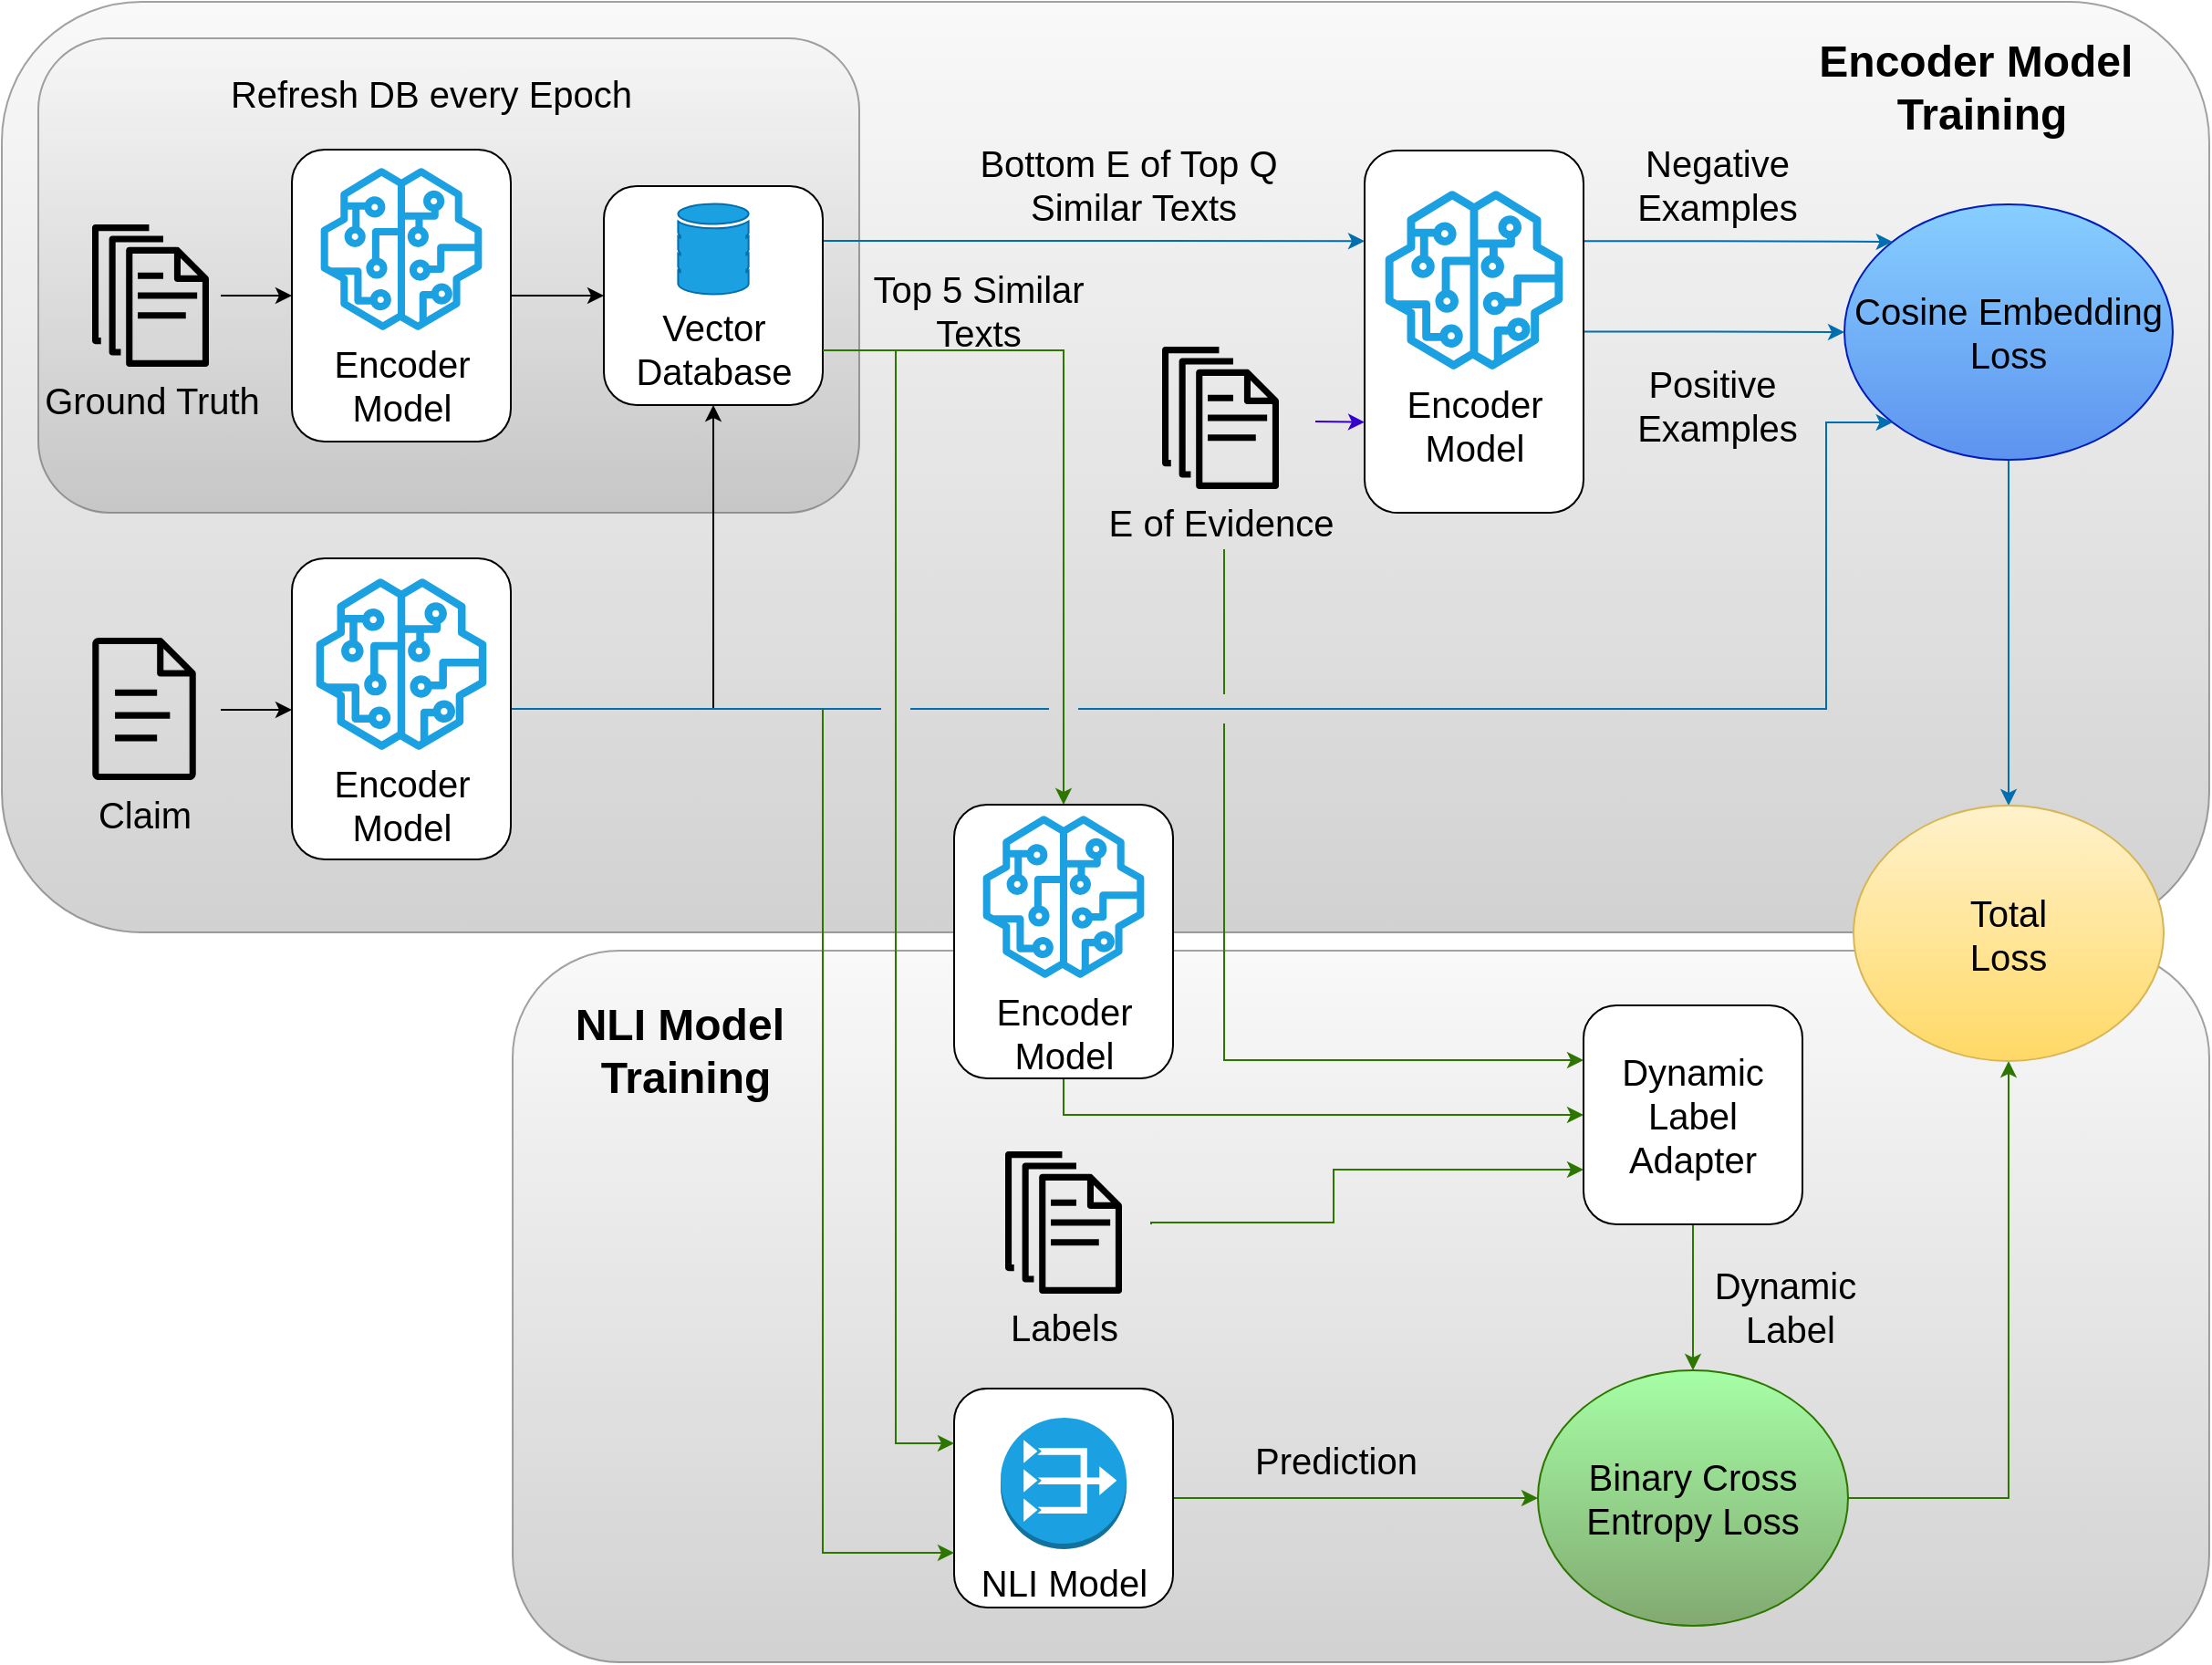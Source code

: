 <mxfile version="24.6.4" type="device">
  <diagram name="Page-1" id="B6N4WW4GB583knlXCKYC">
    <mxGraphModel dx="2009" dy="1230" grid="1" gridSize="10" guides="1" tooltips="1" connect="1" arrows="1" fold="1" page="0" pageScale="1" pageWidth="850" pageHeight="1100" math="0" shadow="0">
      <root>
        <mxCell id="0" />
        <mxCell id="1" parent="0" />
        <mxCell id="lgSUdNdctRrW7hIqT778-41" value="" style="rounded=1;whiteSpace=wrap;html=1;fillColor=#f5f5f5;gradientColor=#b3b3b3;strokeColor=#666666;opacity=60;glass=0;shadow=0;" parent="1" vertex="1">
          <mxGeometry x="-170" y="-200" width="1210" height="510" as="geometry" />
        </mxCell>
        <mxCell id="lgSUdNdctRrW7hIqT778-37" value="" style="rounded=1;whiteSpace=wrap;html=1;fillColor=#f5f5f5;strokeColor=#666666;opacity=60;glass=0;shadow=0;gradientColor=#b3b3b3;gradientDirection=south;" parent="1" vertex="1">
          <mxGeometry x="-150" y="-180" width="450" height="260" as="geometry" />
        </mxCell>
        <mxCell id="lgSUdNdctRrW7hIqT778-46" style="edgeStyle=orthogonalEdgeStyle;rounded=0;orthogonalLoop=1;jettySize=auto;html=1;exitX=1;exitY=0.5;exitDx=0;exitDy=0;entryX=0;entryY=0.5;entryDx=0;entryDy=0;" parent="1" source="D3nEKmiDr9f_Xt4funY0-20" target="lgSUdNdctRrW7hIqT778-3" edge="1">
          <mxGeometry relative="1" as="geometry" />
        </mxCell>
        <mxCell id="lgSUdNdctRrW7hIqT778-48" style="edgeStyle=orthogonalEdgeStyle;rounded=0;orthogonalLoop=1;jettySize=auto;html=1;exitX=1;exitY=0.5;exitDx=0;exitDy=0;entryX=0.5;entryY=1;entryDx=0;entryDy=0;" parent="1" source="D3nEKmiDr9f_Xt4funY0-22" target="lgSUdNdctRrW7hIqT778-3" edge="1">
          <mxGeometry relative="1" as="geometry">
            <mxPoint x="120" y="217.5" as="sourcePoint" />
            <Array as="points">
              <mxPoint x="220" y="188" />
            </Array>
          </mxGeometry>
        </mxCell>
        <mxCell id="lgSUdNdctRrW7hIqT778-40" style="edgeStyle=orthogonalEdgeStyle;rounded=0;orthogonalLoop=1;jettySize=auto;html=1;exitX=1;exitY=0.25;exitDx=0;exitDy=0;entryX=0;entryY=0.25;entryDx=0;entryDy=0;fillColor=#1ba1e2;strokeColor=#006EAF;" parent="1" source="lgSUdNdctRrW7hIqT778-3" target="lgSUdNdctRrW7hIqT778-54" edge="1">
          <mxGeometry relative="1" as="geometry">
            <mxPoint x="440" y="30" as="targetPoint" />
          </mxGeometry>
        </mxCell>
        <mxCell id="D3nEKmiDr9f_Xt4funY0-35" style="edgeStyle=orthogonalEdgeStyle;rounded=0;orthogonalLoop=1;jettySize=auto;html=1;exitX=1;exitY=0.75;exitDx=0;exitDy=0;entryX=0.5;entryY=0;entryDx=0;entryDy=0;fillColor=#60a917;strokeColor=#2D7600;" parent="1" source="lgSUdNdctRrW7hIqT778-3" target="D3nEKmiDr9f_Xt4funY0-33" edge="1">
          <mxGeometry relative="1" as="geometry" />
        </mxCell>
        <mxCell id="lgSUdNdctRrW7hIqT778-3" value="" style="rounded=1;whiteSpace=wrap;html=1;" parent="1" vertex="1">
          <mxGeometry x="160" y="-99" width="120" height="120" as="geometry" />
        </mxCell>
        <mxCell id="D3nEKmiDr9f_Xt4funY0-29" style="edgeStyle=orthogonalEdgeStyle;rounded=0;orthogonalLoop=1;jettySize=auto;html=1;entryX=0;entryY=0.5;entryDx=0;entryDy=0;" parent="1" target="D3nEKmiDr9f_Xt4funY0-22" edge="1">
          <mxGeometry relative="1" as="geometry">
            <mxPoint x="-50" y="188" as="sourcePoint" />
          </mxGeometry>
        </mxCell>
        <mxCell id="lgSUdNdctRrW7hIqT778-16" value="&lt;font style=&quot;font-size: 20px;&quot; color=&quot;#000000&quot;&gt;Claim&lt;/font&gt;" style="sketch=0;outlineConnect=0;fillColor=#000000;strokeColor=#C73500;dashed=0;verticalLabelPosition=bottom;verticalAlign=top;align=center;html=1;fontSize=12;fontStyle=0;aspect=fixed;pointerEvents=1;shape=mxgraph.aws4.document;fontColor=#000000;" parent="1" vertex="1">
          <mxGeometry x="-120.5" y="148.5" width="57" height="78" as="geometry" />
        </mxCell>
        <mxCell id="OyMZTWVmQyy47g8Lx25G-2" style="edgeStyle=orthogonalEdgeStyle;rounded=0;orthogonalLoop=1;jettySize=auto;html=1;entryX=0;entryY=0.5;entryDx=0;entryDy=0;" edge="1" parent="1" target="D3nEKmiDr9f_Xt4funY0-20">
          <mxGeometry relative="1" as="geometry">
            <mxPoint x="-50" y="-39" as="sourcePoint" />
          </mxGeometry>
        </mxCell>
        <mxCell id="lgSUdNdctRrW7hIqT778-17" value="&lt;font style=&quot;font-size: 20px;&quot;&gt;&lt;font style=&quot;font-size: 20px;&quot; color=&quot;#000000&quot;&gt;Ground Truth&lt;/font&gt;&lt;br&gt;&lt;/font&gt;" style="sketch=0;outlineConnect=0;dashed=0;verticalLabelPosition=bottom;verticalAlign=top;align=center;html=1;fontSize=12;fontStyle=0;aspect=fixed;pointerEvents=1;shape=mxgraph.aws4.documents;fillColor=#000000;strokeColor=#005700;fontColor=#ffffff;" parent="1" vertex="1">
          <mxGeometry x="-120.5" y="-78" width="64" height="78" as="geometry" />
        </mxCell>
        <mxCell id="lgSUdNdctRrW7hIqT778-25" value="&lt;div style=&quot;font-size: 20px;&quot;&gt;&lt;font style=&quot;font-size: 20px;&quot; color=&quot;#000000&quot;&gt;Vector&lt;/font&gt;&lt;/div&gt;&lt;div style=&quot;font-size: 20px;&quot;&gt;&lt;font style=&quot;font-size: 20px;&quot; color=&quot;#000000&quot;&gt;Database&lt;/font&gt;&lt;/div&gt;" style="sketch=0;html=1;aspect=fixed;strokeColor=#006EAF;shadow=0;fillColor=#1ba1e2;verticalAlign=top;labelPosition=center;verticalLabelPosition=bottom;shape=mxgraph.gcp2.database_2;fontColor=#ffffff;" parent="1" vertex="1">
          <mxGeometry x="200.7" y="-89.25" width="38.61" height="49.5" as="geometry" />
        </mxCell>
        <mxCell id="lgSUdNdctRrW7hIqT778-28" value="&lt;div style=&quot;font-size: 20px;&quot;&gt;&lt;font style=&quot;font-size: 20px;&quot;&gt;Top 5 Similar&lt;/font&gt;&lt;/div&gt;&lt;div style=&quot;font-size: 20px;&quot;&gt;&lt;font style=&quot;font-size: 20px;&quot;&gt;Texts&lt;br&gt;&lt;/font&gt;&lt;/div&gt;" style="text;html=1;align=center;verticalAlign=middle;resizable=0;points=[];autosize=1;strokeColor=none;fillColor=none;" parent="1" vertex="1">
          <mxGeometry x="295" y="-61" width="140" height="60" as="geometry" />
        </mxCell>
        <mxCell id="lgSUdNdctRrW7hIqT778-42" value="&lt;font style=&quot;font-size: 20px;&quot;&gt;Refresh DB every Epoch&lt;br&gt;&lt;/font&gt;" style="text;html=1;align=center;verticalAlign=middle;resizable=0;points=[];autosize=1;strokeColor=none;fillColor=none;" parent="1" vertex="1">
          <mxGeometry x="-55" y="-170" width="240" height="40" as="geometry" />
        </mxCell>
        <mxCell id="lgSUdNdctRrW7hIqT778-43" value="&lt;div style=&quot;font-size: 24px;&quot;&gt;&lt;font style=&quot;font-size: 24px;&quot;&gt;&lt;b&gt;&lt;font style=&quot;font-size: 24px;&quot;&gt;Encoder Model&amp;nbsp;&lt;/font&gt;&lt;/b&gt;&lt;/font&gt;&lt;/div&gt;&lt;div style=&quot;font-size: 24px;&quot;&gt;&lt;font style=&quot;font-size: 24px;&quot;&gt;&lt;b&gt;&lt;font style=&quot;font-size: 24px;&quot;&gt;Training&lt;/font&gt;&lt;/b&gt;&lt;/font&gt;&lt;/div&gt;" style="text;html=1;align=center;verticalAlign=middle;resizable=0;points=[];autosize=1;strokeColor=none;fillColor=none;" parent="1" vertex="1">
          <mxGeometry x="815" y="-188.5" width="200" height="70" as="geometry" />
        </mxCell>
        <mxCell id="lgSUdNdctRrW7hIqT778-50" value="&lt;div style=&quot;font-size: 20px;&quot;&gt;&lt;font style=&quot;font-size: 20px;&quot;&gt;Bottom E of Top Q&amp;nbsp;&lt;/font&gt;&lt;/div&gt;&lt;div style=&quot;font-size: 20px;&quot;&gt;&lt;font style=&quot;font-size: 20px;&quot;&gt;Similar&lt;font style=&quot;font-size: 20px;&quot;&gt; Texts&lt;/font&gt;&lt;font style=&quot;font-size: 20px;&quot;&gt;&lt;br&gt;&lt;/font&gt;&lt;/font&gt;&lt;/div&gt;" style="text;html=1;align=center;verticalAlign=middle;resizable=0;points=[];autosize=1;strokeColor=none;fillColor=none;" parent="1" vertex="1">
          <mxGeometry x="355" y="-130" width="190" height="60" as="geometry" />
        </mxCell>
        <mxCell id="D3nEKmiDr9f_Xt4funY0-25" style="edgeStyle=orthogonalEdgeStyle;rounded=0;orthogonalLoop=1;jettySize=auto;html=1;entryX=0;entryY=0.75;entryDx=0;entryDy=0;fillColor=#6a00ff;strokeColor=#3700CC;" parent="1" target="lgSUdNdctRrW7hIqT778-54" edge="1">
          <mxGeometry relative="1" as="geometry">
            <mxPoint x="550" y="30" as="sourcePoint" />
            <Array as="points">
              <mxPoint x="550" y="30" />
              <mxPoint x="550" y="30" />
            </Array>
          </mxGeometry>
        </mxCell>
        <mxCell id="lgSUdNdctRrW7hIqT778-51" value="&lt;font style=&quot;font-size: 20px;&quot; color=&quot;#000000&quot;&gt;E of Evidence&lt;/font&gt;" style="sketch=0;outlineConnect=0;dashed=0;verticalLabelPosition=bottom;verticalAlign=top;align=center;html=1;fontSize=12;fontStyle=0;aspect=fixed;pointerEvents=1;shape=mxgraph.aws4.documents;fillColor=#000000;strokeColor=#005700;fontColor=#ffffff;" parent="1" vertex="1">
          <mxGeometry x="466" y="-11" width="64" height="78" as="geometry" />
        </mxCell>
        <mxCell id="D3nEKmiDr9f_Xt4funY0-39" style="edgeStyle=orthogonalEdgeStyle;rounded=0;orthogonalLoop=1;jettySize=auto;html=1;entryX=0.5;entryY=0;entryDx=0;entryDy=0;fillColor=#1ba1e2;strokeColor=#006EAF;" parent="1" source="lgSUdNdctRrW7hIqT778-53" target="D3nEKmiDr9f_Xt4funY0-30" edge="1">
          <mxGeometry relative="1" as="geometry" />
        </mxCell>
        <mxCell id="lgSUdNdctRrW7hIqT778-53" value="&lt;div style=&quot;font-size: 20px;&quot;&gt;&lt;font style=&quot;font-size: 20px;&quot; color=&quot;#000000&quot;&gt;Cosine Embedding&lt;/font&gt;&lt;/div&gt;&lt;div style=&quot;font-size: 20px;&quot;&gt;&lt;font style=&quot;font-size: 20px;&quot; color=&quot;#000000&quot;&gt;Loss&lt;/font&gt;&lt;font style=&quot;font-size: 20px;&quot; color=&quot;#000000&quot;&gt;&lt;br&gt;&lt;/font&gt;&lt;/div&gt;" style="ellipse;whiteSpace=wrap;html=1;fillColor=#5D93EF;strokeColor=#001DBC;fontColor=#ffffff;gradientDirection=north;gradientColor=#87CFFF;" parent="1" vertex="1">
          <mxGeometry x="840" y="-89" width="180" height="140" as="geometry" />
        </mxCell>
        <mxCell id="lgSUdNdctRrW7hIqT778-64" style="edgeStyle=orthogonalEdgeStyle;rounded=0;orthogonalLoop=1;jettySize=auto;html=1;exitX=1;exitY=0.25;exitDx=0;exitDy=0;entryX=0;entryY=0;entryDx=0;entryDy=0;fillColor=#1ba1e2;strokeColor=#006EAF;" parent="1" source="lgSUdNdctRrW7hIqT778-54" target="lgSUdNdctRrW7hIqT778-53" edge="1">
          <mxGeometry relative="1" as="geometry" />
        </mxCell>
        <mxCell id="lgSUdNdctRrW7hIqT778-65" style="edgeStyle=orthogonalEdgeStyle;rounded=0;orthogonalLoop=1;jettySize=auto;html=1;exitX=1;exitY=0.5;exitDx=0;exitDy=0;entryX=0;entryY=0.5;entryDx=0;entryDy=0;fillColor=#1ba1e2;strokeColor=#006EAF;" parent="1" source="lgSUdNdctRrW7hIqT778-54" target="lgSUdNdctRrW7hIqT778-53" edge="1">
          <mxGeometry relative="1" as="geometry" />
        </mxCell>
        <mxCell id="lgSUdNdctRrW7hIqT778-54" value="" style="rounded=1;whiteSpace=wrap;html=1;" parent="1" vertex="1">
          <mxGeometry x="577" y="-118.5" width="120" height="198.5" as="geometry" />
        </mxCell>
        <mxCell id="lgSUdNdctRrW7hIqT778-55" value="&lt;div style=&quot;font-size: 20px;&quot;&gt;&lt;font style=&quot;font-size: 20px;&quot; color=&quot;#000000&quot;&gt;Encoder&lt;/font&gt;&lt;/div&gt;&lt;div style=&quot;font-size: 20px;&quot;&gt;&lt;font style=&quot;font-size: 20px;&quot; color=&quot;#000000&quot;&gt;Model&lt;/font&gt;&lt;/div&gt;" style="sketch=0;outlineConnect=0;fontColor=#ffffff;fillColor=#1ba1e2;strokeColor=#006EAF;dashed=0;verticalLabelPosition=bottom;verticalAlign=top;align=center;html=1;fontSize=12;fontStyle=0;aspect=fixed;pointerEvents=1;shape=mxgraph.aws4.sagemaker_model;" parent="1" vertex="1">
          <mxGeometry x="588" y="-96.5" width="98" height="98" as="geometry" />
        </mxCell>
        <mxCell id="lgSUdNdctRrW7hIqT778-66" value="&lt;div style=&quot;font-size: 20px;&quot;&gt;&lt;font style=&quot;font-size: 20px;&quot;&gt;Positive&amp;nbsp;&lt;/font&gt;&lt;/div&gt;&lt;div style=&quot;font-size: 20px;&quot;&gt;&lt;font style=&quot;font-size: 20px;&quot;&gt;Examples&lt;/font&gt;&lt;/div&gt;" style="text;html=1;align=center;verticalAlign=middle;resizable=0;points=[];autosize=1;strokeColor=none;fillColor=none;" parent="1" vertex="1">
          <mxGeometry x="715" y="-9" width="110" height="60" as="geometry" />
        </mxCell>
        <mxCell id="lgSUdNdctRrW7hIqT778-67" value="&lt;div style=&quot;font-size: 20px;&quot;&gt;&lt;font style=&quot;font-size: 20px;&quot;&gt;Negative&lt;/font&gt;&lt;/div&gt;&lt;div style=&quot;font-size: 20px;&quot;&gt;&lt;font style=&quot;font-size: 20px;&quot;&gt;Examples&lt;/font&gt;&lt;/div&gt;" style="text;html=1;align=center;verticalAlign=middle;resizable=0;points=[];autosize=1;strokeColor=none;fillColor=none;" parent="1" vertex="1">
          <mxGeometry x="715" y="-130" width="110" height="60" as="geometry" />
        </mxCell>
        <mxCell id="D3nEKmiDr9f_Xt4funY0-6" value="" style="rounded=1;whiteSpace=wrap;html=1;fillColor=#f5f5f5;gradientColor=#b3b3b3;strokeColor=#666666;opacity=60;glass=0;shadow=0;" parent="1" vertex="1">
          <mxGeometry x="110" y="320" width="930" height="390" as="geometry" />
        </mxCell>
        <mxCell id="D3nEKmiDr9f_Xt4funY0-7" style="edgeStyle=orthogonalEdgeStyle;rounded=0;orthogonalLoop=1;jettySize=auto;html=1;entryX=0;entryY=0.5;entryDx=0;entryDy=0;fillColor=#60a917;strokeColor=#2D7600;" parent="1" source="D3nEKmiDr9f_Xt4funY0-9" target="D3nEKmiDr9f_Xt4funY0-15" edge="1">
          <mxGeometry relative="1" as="geometry">
            <mxPoint x="630" y="800" as="targetPoint" />
          </mxGeometry>
        </mxCell>
        <mxCell id="D3nEKmiDr9f_Xt4funY0-8" value="&lt;font style=&quot;font-size: 20px;&quot;&gt;Prediction&lt;/font&gt;" style="edgeLabel;html=1;align=center;verticalAlign=middle;resizable=0;points=[];labelBackgroundColor=none;" parent="D3nEKmiDr9f_Xt4funY0-7" vertex="1" connectable="0">
          <mxGeometry x="0.731" y="-1" relative="1" as="geometry">
            <mxPoint x="-84" y="-22" as="offset" />
          </mxGeometry>
        </mxCell>
        <mxCell id="D3nEKmiDr9f_Xt4funY0-9" value="" style="rounded=1;whiteSpace=wrap;html=1;" parent="1" vertex="1">
          <mxGeometry x="352" y="560" width="120" height="120" as="geometry" />
        </mxCell>
        <mxCell id="D3nEKmiDr9f_Xt4funY0-10" value="&lt;font style=&quot;font-size: 20px;&quot; color=&quot;#000000&quot;&gt;NLI Model&lt;br&gt;&lt;/font&gt;" style="outlineConnect=0;dashed=0;verticalLabelPosition=bottom;verticalAlign=top;align=center;html=1;shape=mxgraph.aws3.vpc_nat_gateway;fillColor=#1ba1e2;strokeColor=#006EAF;fontColor=#ffffff;" parent="1" vertex="1">
          <mxGeometry x="377.5" y="576" width="69" height="72" as="geometry" />
        </mxCell>
        <mxCell id="D3nEKmiDr9f_Xt4funY0-11" style="edgeStyle=orthogonalEdgeStyle;rounded=0;orthogonalLoop=1;jettySize=auto;html=1;entryX=0;entryY=0.75;entryDx=0;entryDy=0;fillColor=#60a917;strokeColor=#2D7600;" parent="1" target="D3nEKmiDr9f_Xt4funY0-14" edge="1">
          <mxGeometry relative="1" as="geometry">
            <mxPoint x="460" y="470" as="sourcePoint" />
            <Array as="points">
              <mxPoint x="560" y="469" />
              <mxPoint x="560" y="440" />
            </Array>
          </mxGeometry>
        </mxCell>
        <mxCell id="D3nEKmiDr9f_Xt4funY0-12" value="&lt;font style=&quot;font-size: 20px;&quot; color=&quot;#000000&quot;&gt;Labels&lt;/font&gt;" style="sketch=0;outlineConnect=0;dashed=0;verticalLabelPosition=bottom;verticalAlign=top;align=center;html=1;fontSize=12;fontStyle=0;aspect=fixed;pointerEvents=1;shape=mxgraph.aws4.documents;fillColor=#000000;strokeColor=#005700;fontColor=#ffffff;" parent="1" vertex="1">
          <mxGeometry x="380" y="430" width="64" height="78" as="geometry" />
        </mxCell>
        <mxCell id="D3nEKmiDr9f_Xt4funY0-13" style="edgeStyle=orthogonalEdgeStyle;rounded=0;orthogonalLoop=1;jettySize=auto;html=1;entryX=0.5;entryY=0;entryDx=0;entryDy=0;fillColor=#60a917;strokeColor=#2D7600;" parent="1" source="D3nEKmiDr9f_Xt4funY0-14" target="D3nEKmiDr9f_Xt4funY0-15" edge="1">
          <mxGeometry relative="1" as="geometry">
            <mxPoint x="710" y="600" as="targetPoint" />
          </mxGeometry>
        </mxCell>
        <mxCell id="D3nEKmiDr9f_Xt4funY0-14" value="&lt;div style=&quot;font-size: 20px;&quot;&gt;&lt;font style=&quot;font-size: 20px;&quot;&gt;Dynamic Label&lt;/font&gt;&lt;/div&gt;&lt;div style=&quot;font-size: 20px;&quot;&gt;&lt;font style=&quot;font-size: 20px;&quot;&gt;Adapter&lt;/font&gt;&lt;/div&gt;" style="rounded=1;whiteSpace=wrap;html=1;" parent="1" vertex="1">
          <mxGeometry x="697" y="350" width="120" height="120" as="geometry" />
        </mxCell>
        <mxCell id="D3nEKmiDr9f_Xt4funY0-31" style="edgeStyle=orthogonalEdgeStyle;rounded=0;orthogonalLoop=1;jettySize=auto;html=1;exitX=1;exitY=0.5;exitDx=0;exitDy=0;entryX=0.5;entryY=1;entryDx=0;entryDy=0;fillColor=#60a917;strokeColor=#2D7600;" parent="1" source="D3nEKmiDr9f_Xt4funY0-15" target="D3nEKmiDr9f_Xt4funY0-30" edge="1">
          <mxGeometry relative="1" as="geometry" />
        </mxCell>
        <mxCell id="D3nEKmiDr9f_Xt4funY0-15" value="&lt;div style=&quot;font-size: 20px;&quot;&gt;&lt;font style=&quot;font-size: 20px;&quot; color=&quot;#000000&quot;&gt;Binary Cross&lt;/font&gt;&lt;/div&gt;&lt;div style=&quot;font-size: 20px;&quot;&gt;&lt;font style=&quot;font-size: 20px;&quot; color=&quot;#000000&quot;&gt;&lt;font style=&quot;font-size: 20px;&quot;&gt;Entropy Loss&lt;/font&gt;&lt;font style=&quot;font-size: 20px;&quot;&gt;&lt;br&gt;&lt;/font&gt;&lt;/font&gt;&lt;/div&gt;" style="ellipse;whiteSpace=wrap;html=1;fillColor=#82A971;strokeColor=#2D7600;fontColor=#ffffff;gradientColor=#A6FFA6;gradientDirection=north;" parent="1" vertex="1">
          <mxGeometry x="672" y="550" width="170" height="140" as="geometry" />
        </mxCell>
        <mxCell id="D3nEKmiDr9f_Xt4funY0-16" value="&lt;div style=&quot;font-size: 20px;&quot;&gt;&lt;font style=&quot;font-size: 20px;&quot;&gt;Dynamic&amp;nbsp;&lt;/font&gt;&lt;/div&gt;&lt;div style=&quot;font-size: 20px;&quot;&gt;&lt;font style=&quot;font-size: 20px;&quot;&gt;Label&lt;/font&gt;&lt;/div&gt;" style="text;html=1;align=center;verticalAlign=middle;resizable=0;points=[];autosize=1;strokeColor=none;fillColor=none;" parent="1" vertex="1">
          <mxGeometry x="755" y="485" width="110" height="60" as="geometry" />
        </mxCell>
        <mxCell id="D3nEKmiDr9f_Xt4funY0-17" value="&lt;div style=&quot;font-size: 24px;&quot; align=&quot;center&quot;&gt;&lt;font style=&quot;font-size: 24px;&quot;&gt;&lt;b&gt;&lt;font style=&quot;font-size: 24px;&quot;&gt;NLI Model&amp;nbsp;&lt;/font&gt;&lt;/b&gt;&lt;/font&gt;&lt;/div&gt;&lt;div style=&quot;font-size: 24px;&quot; align=&quot;center&quot;&gt;&lt;font style=&quot;font-size: 24px;&quot;&gt;&lt;b&gt;&lt;font style=&quot;font-size: 24px;&quot;&gt;Training&lt;/font&gt;&lt;/b&gt;&lt;/font&gt;&lt;/div&gt;" style="text;whiteSpace=wrap;html=1;align=center;" parent="1" vertex="1">
          <mxGeometry x="140" y="340" width="130" height="50" as="geometry" />
        </mxCell>
        <mxCell id="lgSUdNdctRrW7hIqT778-49" style="edgeStyle=orthogonalEdgeStyle;rounded=0;orthogonalLoop=1;jettySize=auto;html=1;exitX=1;exitY=0.75;exitDx=0;exitDy=0;entryX=0;entryY=0.25;entryDx=0;entryDy=0;jumpStyle=gap;jumpSize=16;fillColor=#60a917;strokeColor=#2D7600;" parent="1" source="lgSUdNdctRrW7hIqT778-3" target="D3nEKmiDr9f_Xt4funY0-9" edge="1">
          <mxGeometry relative="1" as="geometry">
            <mxPoint x="390" y="750" as="targetPoint" />
            <mxPoint x="250" y="90" as="sourcePoint" />
            <Array as="points">
              <mxPoint x="320" y="-9" />
              <mxPoint x="320" y="590" />
            </Array>
          </mxGeometry>
        </mxCell>
        <mxCell id="D3nEKmiDr9f_Xt4funY0-20" value="" style="rounded=1;whiteSpace=wrap;html=1;" parent="1" vertex="1">
          <mxGeometry x="-11" y="-119" width="120" height="160" as="geometry" />
        </mxCell>
        <mxCell id="D3nEKmiDr9f_Xt4funY0-21" value="&lt;div style=&quot;font-size: 20px;&quot;&gt;&lt;font style=&quot;font-size: 20px;&quot; color=&quot;#000000&quot;&gt;Encoder&lt;/font&gt;&lt;/div&gt;&lt;div style=&quot;font-size: 20px;&quot;&gt;&lt;font style=&quot;font-size: 20px;&quot; color=&quot;#000000&quot;&gt;Model&lt;/font&gt;&lt;/div&gt;" style="sketch=0;outlineConnect=0;fontColor=#ffffff;fillColor=#1ba1e2;strokeColor=#006EAF;dashed=0;verticalLabelPosition=bottom;verticalAlign=top;align=center;html=1;fontSize=12;fontStyle=0;aspect=fixed;pointerEvents=1;shape=mxgraph.aws4.sagemaker_model;" parent="1" vertex="1">
          <mxGeometry x="4.5" y="-109" width="89" height="89" as="geometry" />
        </mxCell>
        <mxCell id="D3nEKmiDr9f_Xt4funY0-27" style="edgeStyle=orthogonalEdgeStyle;rounded=0;orthogonalLoop=1;jettySize=auto;html=1;entryX=0;entryY=0.75;entryDx=0;entryDy=0;fillColor=#60a917;strokeColor=#2D7600;" parent="1" source="D3nEKmiDr9f_Xt4funY0-22" target="D3nEKmiDr9f_Xt4funY0-9" edge="1">
          <mxGeometry relative="1" as="geometry">
            <Array as="points">
              <mxPoint x="280" y="187" />
              <mxPoint x="280" y="650" />
            </Array>
          </mxGeometry>
        </mxCell>
        <mxCell id="D3nEKmiDr9f_Xt4funY0-38" style="edgeStyle=orthogonalEdgeStyle;rounded=0;orthogonalLoop=1;jettySize=auto;html=1;jumpStyle=gap;jumpSize=16;fillColor=#1ba1e2;strokeColor=#006EAF;entryX=0;entryY=1;entryDx=0;entryDy=0;" parent="1" source="D3nEKmiDr9f_Xt4funY0-22" target="lgSUdNdctRrW7hIqT778-53" edge="1">
          <mxGeometry relative="1" as="geometry">
            <Array as="points">
              <mxPoint x="830" y="187" />
              <mxPoint x="830" y="31" />
            </Array>
          </mxGeometry>
        </mxCell>
        <mxCell id="D3nEKmiDr9f_Xt4funY0-22" value="" style="rounded=1;whiteSpace=wrap;html=1;" parent="1" vertex="1">
          <mxGeometry x="-11" y="105" width="120" height="165" as="geometry" />
        </mxCell>
        <mxCell id="D3nEKmiDr9f_Xt4funY0-23" value="&lt;div style=&quot;font-size: 20px;&quot;&gt;&lt;font style=&quot;font-size: 20px;&quot; color=&quot;#000000&quot;&gt;Encoder&lt;/font&gt;&lt;/div&gt;&lt;div style=&quot;font-size: 20px;&quot;&gt;&lt;font style=&quot;font-size: 20px;&quot; color=&quot;#000000&quot;&gt;Model&lt;/font&gt;&lt;/div&gt;" style="sketch=0;outlineConnect=0;fontColor=#ffffff;fillColor=#1ba1e2;strokeColor=#006EAF;dashed=0;verticalLabelPosition=bottom;verticalAlign=top;align=center;html=1;fontSize=12;fontStyle=0;aspect=fixed;pointerEvents=1;shape=mxgraph.aws4.sagemaker_model;" parent="1" vertex="1">
          <mxGeometry x="2" y="116" width="94" height="94" as="geometry" />
        </mxCell>
        <mxCell id="D3nEKmiDr9f_Xt4funY0-30" value="&lt;div style=&quot;font-size: 20px;&quot;&gt;&lt;font style=&quot;font-size: 20px;&quot;&gt;Total&lt;/font&gt;&lt;/div&gt;&lt;div style=&quot;font-size: 20px;&quot;&gt;&lt;font style=&quot;font-size: 20px;&quot;&gt;&lt;font style=&quot;font-size: 20px;&quot;&gt;Loss&lt;/font&gt;&lt;font style=&quot;font-size: 20px;&quot;&gt;&lt;br&gt;&lt;/font&gt;&lt;/font&gt;&lt;/div&gt;" style="ellipse;whiteSpace=wrap;html=1;fillColor=#fff2cc;gradientColor=#ffd966;strokeColor=#d6b656;" parent="1" vertex="1">
          <mxGeometry x="845" y="240.5" width="170" height="140" as="geometry" />
        </mxCell>
        <mxCell id="D3nEKmiDr9f_Xt4funY0-36" style="edgeStyle=orthogonalEdgeStyle;rounded=0;orthogonalLoop=1;jettySize=auto;html=1;entryX=0;entryY=0.5;entryDx=0;entryDy=0;exitX=0.5;exitY=1;exitDx=0;exitDy=0;fillColor=#60a917;strokeColor=#2D7600;" parent="1" source="D3nEKmiDr9f_Xt4funY0-33" target="D3nEKmiDr9f_Xt4funY0-14" edge="1">
          <mxGeometry relative="1" as="geometry" />
        </mxCell>
        <mxCell id="D3nEKmiDr9f_Xt4funY0-33" value="" style="rounded=1;whiteSpace=wrap;html=1;" parent="1" vertex="1">
          <mxGeometry x="352" y="240" width="120" height="150" as="geometry" />
        </mxCell>
        <mxCell id="D3nEKmiDr9f_Xt4funY0-34" value="&lt;div style=&quot;font-size: 20px;&quot;&gt;&lt;font style=&quot;font-size: 20px;&quot; color=&quot;#000000&quot;&gt;Encoder&lt;/font&gt;&lt;/div&gt;&lt;div style=&quot;font-size: 20px;&quot;&gt;&lt;font style=&quot;font-size: 20px;&quot; color=&quot;#000000&quot;&gt;Model&lt;/font&gt;&lt;/div&gt;" style="sketch=0;outlineConnect=0;fontColor=#ffffff;fillColor=#1ba1e2;strokeColor=#006EAF;dashed=0;verticalLabelPosition=bottom;verticalAlign=top;align=center;html=1;fontSize=12;fontStyle=0;aspect=fixed;pointerEvents=1;shape=mxgraph.aws4.sagemaker_model;" parent="1" vertex="1">
          <mxGeometry x="367.5" y="246" width="89" height="89" as="geometry" />
        </mxCell>
        <mxCell id="D3nEKmiDr9f_Xt4funY0-26" style="edgeStyle=orthogonalEdgeStyle;rounded=0;orthogonalLoop=1;jettySize=auto;html=1;entryX=0;entryY=0.25;entryDx=0;entryDy=0;jumpStyle=gap;jumpSize=16;fillColor=#60a917;strokeColor=#2D7600;" parent="1" target="D3nEKmiDr9f_Xt4funY0-14" edge="1">
          <mxGeometry relative="1" as="geometry">
            <mxPoint x="500" y="100" as="sourcePoint" />
            <mxPoint x="717" y="430.0" as="targetPoint" />
            <Array as="points">
              <mxPoint x="500" y="380" />
            </Array>
          </mxGeometry>
        </mxCell>
      </root>
    </mxGraphModel>
  </diagram>
</mxfile>
